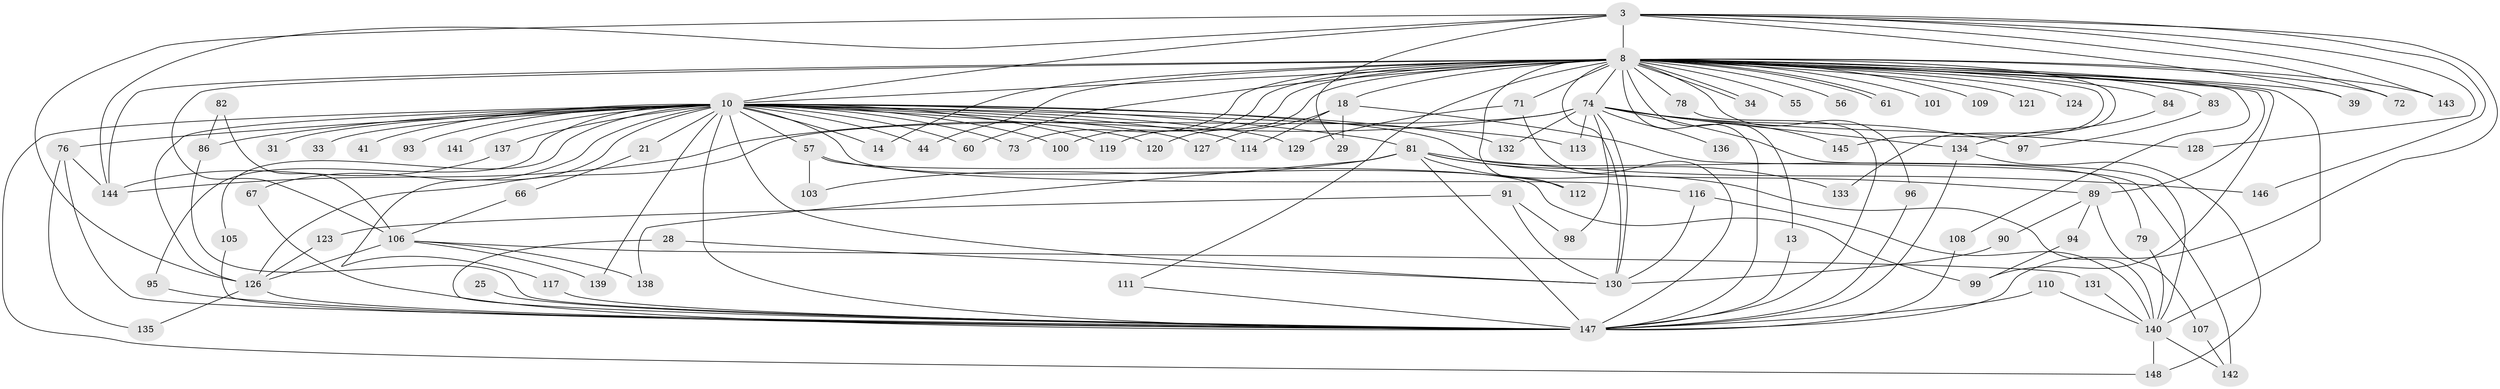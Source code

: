 // original degree distribution, {13: 0.006756756756756757, 31: 0.006756756756756757, 14: 0.006756756756756757, 27: 0.006756756756756757, 30: 0.006756756756756757, 24: 0.006756756756756757, 17: 0.006756756756756757, 42: 0.006756756756756757, 22: 0.006756756756756757, 28: 0.006756756756756757, 3: 0.18243243243243243, 7: 0.013513513513513514, 2: 0.5608108108108109, 6: 0.04054054054054054, 12: 0.006756756756756757, 5: 0.033783783783783786, 4: 0.08783783783783784, 8: 0.006756756756756757}
// Generated by graph-tools (version 1.1) at 2025/47/03/04/25 21:47:54]
// undirected, 88 vertices, 163 edges
graph export_dot {
graph [start="1"]
  node [color=gray90,style=filled];
  3 [super="+1"];
  8 [super="+5"];
  10 [super="+4+6"];
  13;
  14;
  18;
  21;
  25;
  28;
  29;
  31;
  33;
  34;
  39;
  41;
  44;
  55;
  56;
  57 [super="+15+49"];
  60;
  61;
  66;
  67;
  71 [super="+65"];
  72;
  73;
  74 [super="+40+30"];
  76 [super="+27"];
  78 [super="+52"];
  79;
  81 [super="+43"];
  82;
  83;
  84;
  86 [super="+85+24"];
  89 [super="+80+47"];
  90;
  91;
  93;
  94;
  95;
  96;
  97;
  98;
  99 [super="+63"];
  100;
  101;
  103;
  105;
  106 [super="+87+12"];
  107;
  108;
  109;
  110;
  111;
  112;
  113;
  114;
  116 [super="+48+59"];
  117;
  119;
  120;
  121;
  123;
  124;
  126 [super="+125+88"];
  127;
  128;
  129;
  130 [super="+68+38"];
  131;
  132;
  133;
  134 [super="+36"];
  135;
  136;
  137;
  138;
  139;
  140 [super="+104+51+26"];
  141;
  142 [super="+32"];
  143;
  144 [super="+17"];
  145 [super="+115"];
  146;
  147 [super="+118+122"];
  148 [super="+102"];
  3 -- 8 [weight=6];
  3 -- 10 [weight=6];
  3 -- 72;
  3 -- 128;
  3 -- 143;
  3 -- 146;
  3 -- 39;
  3 -- 29;
  3 -- 144;
  3 -- 126;
  3 -- 147 [weight=5];
  8 -- 10 [weight=9];
  8 -- 34;
  8 -- 34;
  8 -- 55 [weight=2];
  8 -- 56 [weight=2];
  8 -- 60;
  8 -- 61;
  8 -- 61;
  8 -- 71 [weight=3];
  8 -- 78 [weight=2];
  8 -- 83 [weight=2];
  8 -- 89 [weight=3];
  8 -- 96;
  8 -- 101 [weight=2];
  8 -- 106 [weight=5];
  8 -- 108;
  8 -- 111;
  8 -- 124 [weight=2];
  8 -- 133;
  8 -- 143;
  8 -- 13;
  8 -- 140 [weight=7];
  8 -- 14;
  8 -- 144;
  8 -- 18;
  8 -- 145 [weight=2];
  8 -- 147 [weight=10];
  8 -- 39;
  8 -- 44;
  8 -- 72;
  8 -- 73;
  8 -- 74 [weight=6];
  8 -- 84;
  8 -- 99 [weight=2];
  8 -- 100;
  8 -- 109 [weight=2];
  8 -- 112;
  8 -- 119;
  8 -- 120;
  8 -- 121 [weight=2];
  8 -- 130 [weight=3];
  10 -- 21 [weight=2];
  10 -- 31 [weight=2];
  10 -- 41 [weight=2];
  10 -- 44;
  10 -- 57 [weight=4];
  10 -- 73;
  10 -- 93 [weight=2];
  10 -- 113;
  10 -- 114;
  10 -- 117;
  10 -- 141 [weight=2];
  10 -- 132;
  10 -- 67;
  10 -- 137;
  10 -- 139;
  10 -- 14;
  10 -- 33;
  10 -- 100;
  10 -- 105;
  10 -- 60;
  10 -- 127;
  10 -- 129;
  10 -- 79;
  10 -- 95;
  10 -- 119;
  10 -- 120;
  10 -- 76;
  10 -- 81;
  10 -- 116 [weight=2];
  10 -- 130;
  10 -- 86 [weight=4];
  10 -- 148;
  10 -- 126 [weight=3];
  10 -- 147 [weight=9];
  13 -- 147;
  18 -- 29;
  18 -- 114;
  18 -- 127;
  18 -- 142 [weight=2];
  21 -- 66;
  25 -- 147 [weight=3];
  28 -- 130;
  28 -- 147;
  57 -- 112;
  57 -- 103;
  57 -- 99;
  66 -- 106;
  67 -- 147;
  71 -- 129;
  71 -- 147;
  74 -- 97;
  74 -- 132;
  74 -- 134 [weight=2];
  74 -- 113;
  74 -- 144;
  74 -- 128;
  74 -- 145;
  74 -- 98;
  74 -- 136 [weight=2];
  74 -- 140;
  74 -- 130 [weight=2];
  74 -- 126;
  76 -- 135;
  76 -- 144;
  76 -- 147;
  78 -- 147;
  79 -- 140;
  81 -- 103;
  81 -- 146;
  81 -- 133;
  81 -- 138;
  81 -- 89;
  81 -- 140;
  81 -- 147;
  82 -- 106;
  82 -- 86;
  83 -- 97;
  84 -- 134;
  86 -- 147;
  89 -- 107;
  89 -- 90;
  89 -- 94;
  90 -- 130;
  91 -- 98;
  91 -- 123;
  91 -- 130 [weight=2];
  94 -- 99;
  95 -- 147;
  96 -- 147;
  105 -- 147;
  106 -- 131;
  106 -- 139;
  106 -- 138;
  106 -- 126;
  107 -- 142;
  108 -- 147;
  110 -- 140;
  110 -- 147;
  111 -- 147;
  116 -- 140;
  116 -- 130;
  117 -- 147;
  123 -- 126;
  126 -- 135;
  126 -- 147;
  131 -- 140;
  134 -- 148;
  134 -- 147;
  137 -- 144;
  140 -- 142;
  140 -- 148;
}
